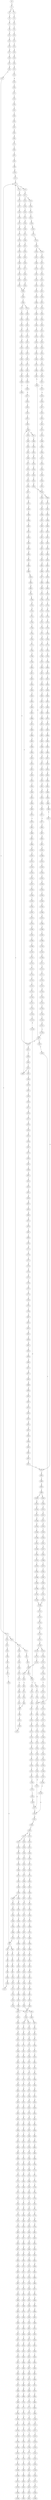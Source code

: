 strict digraph  {
	S0 -> S1 [ label = G ];
	S1 -> S2 [ label = C ];
	S1 -> S3 [ label = G ];
	S2 -> S4 [ label = T ];
	S3 -> S5 [ label = T ];
	S4 -> S6 [ label = A ];
	S5 -> S7 [ label = C ];
	S6 -> S8 [ label = C ];
	S7 -> S9 [ label = G ];
	S8 -> S10 [ label = T ];
	S9 -> S11 [ label = T ];
	S10 -> S12 [ label = G ];
	S11 -> S13 [ label = C ];
	S12 -> S14 [ label = T ];
	S13 -> S15 [ label = C ];
	S14 -> S16 [ label = A ];
	S15 -> S17 [ label = G ];
	S16 -> S18 [ label = A ];
	S17 -> S19 [ label = T ];
	S18 -> S20 [ label = C ];
	S19 -> S21 [ label = C ];
	S20 -> S22 [ label = A ];
	S21 -> S23 [ label = A ];
	S22 -> S24 [ label = C ];
	S23 -> S25 [ label = C ];
	S24 -> S26 [ label = A ];
	S25 -> S27 [ label = C ];
	S26 -> S28 [ label = C ];
	S27 -> S29 [ label = C ];
	S27 -> S30 [ label = G ];
	S28 -> S31 [ label = G ];
	S29 -> S32 [ label = T ];
	S30 -> S33 [ label = A ];
	S31 -> S34 [ label = C ];
	S32 -> S35 [ label = G ];
	S33 -> S36 [ label = A ];
	S33 -> S37 [ label = G ];
	S34 -> S38 [ label = T ];
	S35 -> S39 [ label = T ];
	S36 -> S40 [ label = T ];
	S37 -> S41 [ label = T ];
	S38 -> S42 [ label = C ];
	S39 -> S43 [ label = C ];
	S40 -> S44 [ label = C ];
	S41 -> S45 [ label = C ];
	S42 -> S46 [ label = C ];
	S43 -> S47 [ label = C ];
	S44 -> S48 [ label = C ];
	S45 -> S49 [ label = C ];
	S46 -> S50 [ label = T ];
	S47 -> S51 [ label = T ];
	S48 -> S52 [ label = T ];
	S49 -> S53 [ label = A ];
	S49 -> S54 [ label = T ];
	S50 -> S55 [ label = A ];
	S51 -> S56 [ label = T ];
	S52 -> S57 [ label = C ];
	S53 -> S58 [ label = G ];
	S54 -> S59 [ label = C ];
	S55 -> S60 [ label = G ];
	S56 -> S61 [ label = G ];
	S57 -> S62 [ label = G ];
	S58 -> S63 [ label = T ];
	S58 -> S64 [ label = C ];
	S59 -> S65 [ label = G ];
	S60 -> S66 [ label = A ];
	S61 -> S67 [ label = A ];
	S61 -> S68 [ label = T ];
	S62 -> S69 [ label = A ];
	S63 -> S70 [ label = A ];
	S64 -> S71 [ label = T ];
	S65 -> S72 [ label = A ];
	S66 -> S73 [ label = A ];
	S67 -> S74 [ label = A ];
	S68 -> S75 [ label = A ];
	S69 -> S76 [ label = A ];
	S70 -> S77 [ label = G ];
	S71 -> S78 [ label = T ];
	S72 -> S79 [ label = A ];
	S73 -> S80 [ label = C ];
	S74 -> S81 [ label = C ];
	S75 -> S82 [ label = G ];
	S76 -> S83 [ label = C ];
	S77 -> S84 [ label = G ];
	S78 -> S85 [ label = C ];
	S79 -> S86 [ label = C ];
	S80 -> S87 [ label = T ];
	S81 -> S88 [ label = T ];
	S82 -> S89 [ label = G ];
	S83 -> S90 [ label = T ];
	S84 -> S91 [ label = G ];
	S85 -> S92 [ label = A ];
	S86 -> S90 [ label = T ];
	S87 -> S93 [ label = T ];
	S88 -> S94 [ label = T ];
	S89 -> S95 [ label = A ];
	S90 -> S96 [ label = T ];
	S91 -> S97 [ label = T ];
	S92 -> S98 [ label = C ];
	S93 -> S99 [ label = C ];
	S94 -> S100 [ label = C ];
	S95 -> S101 [ label = G ];
	S96 -> S102 [ label = C ];
	S97 -> S103 [ label = C ];
	S98 -> S104 [ label = G ];
	S99 -> S105 [ label = A ];
	S100 -> S106 [ label = A ];
	S101 -> S107 [ label = A ];
	S102 -> S108 [ label = A ];
	S103 -> S109 [ label = A ];
	S104 -> S110 [ label = C ];
	S105 -> S111 [ label = A ];
	S106 -> S112 [ label = A ];
	S107 -> S113 [ label = G ];
	S108 -> S114 [ label = A ];
	S109 -> S115 [ label = C ];
	S110 -> S116 [ label = C ];
	S111 -> S117 [ label = C ];
	S112 -> S117 [ label = C ];
	S113 -> S118 [ label = G ];
	S114 -> S117 [ label = C ];
	S115 -> S119 [ label = T ];
	S116 -> S120 [ label = C ];
	S117 -> S121 [ label = C ];
	S117 -> S122 [ label = T ];
	S118 -> S123 [ label = T ];
	S119 -> S124 [ label = C ];
	S120 -> S125 [ label = T ];
	S121 -> S126 [ label = G ];
	S122 -> S127 [ label = G ];
	S123 -> S128 [ label = C ];
	S124 -> S129 [ label = G ];
	S125 -> S130 [ label = T ];
	S126 -> S131 [ label = G ];
	S127 -> S132 [ label = G ];
	S127 -> S133 [ label = C ];
	S128 -> S134 [ label = C ];
	S129 -> S135 [ label = C ];
	S130 -> S136 [ label = C ];
	S131 -> S137 [ label = C ];
	S132 -> S138 [ label = C ];
	S133 -> S139 [ label = C ];
	S134 -> S140 [ label = C ];
	S135 -> S141 [ label = T ];
	S136 -> S142 [ label = A ];
	S137 -> S143 [ label = C ];
	S138 -> S144 [ label = C ];
	S139 -> S145 [ label = C ];
	S140 -> S146 [ label = A ];
	S140 -> S147 [ label = G ];
	S141 -> S148 [ label = T ];
	S142 -> S149 [ label = T ];
	S143 -> S150 [ label = C ];
	S144 -> S151 [ label = C ];
	S145 -> S152 [ label = T ];
	S146 -> S153 [ label = G ];
	S147 -> S154 [ label = G ];
	S148 -> S155 [ label = C ];
	S149 -> S156 [ label = C ];
	S150 -> S157 [ label = A ];
	S151 -> S158 [ label = A ];
	S152 -> S159 [ label = A ];
	S153 -> S160 [ label = A ];
	S154 -> S161 [ label = A ];
	S155 -> S162 [ label = A ];
	S156 -> S163 [ label = C ];
	S157 -> S164 [ label = G ];
	S158 -> S165 [ label = G ];
	S159 -> S166 [ label = G ];
	S160 -> S167 [ label = G ];
	S161 -> S168 [ label = G ];
	S162 -> S169 [ label = T ];
	S163 -> S170 [ label = A ];
	S164 -> S171 [ label = T ];
	S165 -> S172 [ label = G ];
	S166 -> S173 [ label = G ];
	S167 -> S174 [ label = C ];
	S168 -> S175 [ label = G ];
	S169 -> S176 [ label = C ];
	S170 -> S177 [ label = G ];
	S171 -> S178 [ label = T ];
	S172 -> S179 [ label = T ];
	S173 -> S180 [ label = T ];
	S174 -> S181 [ label = C ];
	S175 -> S182 [ label = C ];
	S176 -> S183 [ label = C ];
	S177 -> S184 [ label = A ];
	S178 -> S185 [ label = G ];
	S179 -> S186 [ label = G ];
	S180 -> S187 [ label = G ];
	S181 -> S188 [ label = A ];
	S182 -> S189 [ label = G ];
	S183 -> S190 [ label = A ];
	S184 -> S191 [ label = A ];
	S185 -> S192 [ label = T ];
	S186 -> S193 [ label = C ];
	S186 -> S194 [ label = G ];
	S187 -> S195 [ label = T ];
	S188 -> S196 [ label = C ];
	S189 -> S197 [ label = T ];
	S190 -> S177 [ label = G ];
	S191 -> S198 [ label = C ];
	S192 -> S199 [ label = G ];
	S193 -> S200 [ label = G ];
	S194 -> S201 [ label = G ];
	S195 -> S202 [ label = G ];
	S196 -> S203 [ label = G ];
	S197 -> S204 [ label = G ];
	S198 -> S205 [ label = C ];
	S199 -> S206 [ label = C ];
	S200 -> S207 [ label = C ];
	S201 -> S208 [ label = C ];
	S202 -> S209 [ label = C ];
	S203 -> S210 [ label = G ];
	S204 -> S211 [ label = G ];
	S205 -> S212 [ label = A ];
	S205 -> S213 [ label = G ];
	S206 -> S214 [ label = G ];
	S207 -> S215 [ label = G ];
	S208 -> S216 [ label = T ];
	S209 -> S217 [ label = G ];
	S210 -> S218 [ label = T ];
	S211 -> S219 [ label = T ];
	S212 -> S220 [ label = G ];
	S212 -> S221 [ label = C ];
	S213 -> S222 [ label = G ];
	S214 -> S223 [ label = T ];
	S215 -> S224 [ label = T ];
	S216 -> S225 [ label = T ];
	S217 -> S226 [ label = T ];
	S218 -> S227 [ label = T ];
	S219 -> S228 [ label = A ];
	S220 -> S229 [ label = A ];
	S221 -> S230 [ label = C ];
	S222 -> S231 [ label = A ];
	S223 -> S232 [ label = C ];
	S224 -> S233 [ label = C ];
	S225 -> S234 [ label = C ];
	S226 -> S235 [ label = C ];
	S227 -> S236 [ label = A ];
	S228 -> S237 [ label = T ];
	S229 -> S238 [ label = C ];
	S230 -> S239 [ label = A ];
	S231 -> S240 [ label = C ];
	S232 -> S241 [ label = G ];
	S233 -> S242 [ label = G ];
	S234 -> S243 [ label = G ];
	S235 -> S244 [ label = G ];
	S236 -> S245 [ label = C ];
	S237 -> S246 [ label = G ];
	S238 -> S247 [ label = T ];
	S239 -> S248 [ label = C ];
	S240 -> S249 [ label = G ];
	S241 -> S250 [ label = A ];
	S242 -> S251 [ label = T ];
	S243 -> S252 [ label = A ];
	S244 -> S250 [ label = A ];
	S245 -> S253 [ label = T ];
	S246 -> S254 [ label = A ];
	S247 -> S255 [ label = C ];
	S248 -> S256 [ label = C ];
	S249 -> S257 [ label = C ];
	S250 -> S258 [ label = A ];
	S251 -> S259 [ label = G ];
	S252 -> S260 [ label = A ];
	S253 -> S261 [ label = G ];
	S254 -> S262 [ label = G ];
	S255 -> S263 [ label = C ];
	S256 -> S264 [ label = C ];
	S257 -> S265 [ label = C ];
	S258 -> S266 [ label = C ];
	S259 -> S267 [ label = C ];
	S260 -> S268 [ label = C ];
	S261 -> S269 [ label = C ];
	S262 -> S270 [ label = C ];
	S263 -> S271 [ label = C ];
	S264 -> S272 [ label = C ];
	S265 -> S273 [ label = C ];
	S266 -> S274 [ label = C ];
	S266 -> S275 [ label = A ];
	S267 -> S276 [ label = A ];
	S268 -> S277 [ label = A ];
	S269 -> S278 [ label = A ];
	S270 -> S279 [ label = G ];
	S271 -> S280 [ label = A ];
	S272 -> S281 [ label = T ];
	S273 -> S282 [ label = A ];
	S274 -> S283 [ label = T ];
	S275 -> S284 [ label = C ];
	S276 -> S285 [ label = T ];
	S277 -> S286 [ label = C ];
	S278 -> S287 [ label = G ];
	S279 -> S288 [ label = G ];
	S280 -> S289 [ label = T ];
	S281 -> S290 [ label = T ];
	S282 -> S291 [ label = T ];
	S283 -> S292 [ label = T ];
	S284 -> S293 [ label = C ];
	S285 -> S294 [ label = C ];
	S286 -> S295 [ label = G ];
	S287 -> S296 [ label = A ];
	S288 -> S297 [ label = T ];
	S289 -> S298 [ label = C ];
	S290 -> S299 [ label = C ];
	S291 -> S300 [ label = C ];
	S292 -> S301 [ label = C ];
	S293 -> S302 [ label = C ];
	S294 -> S303 [ label = C ];
	S295 -> S304 [ label = C ];
	S296 -> S305 [ label = C ];
	S297 -> S306 [ label = C ];
	S298 -> S307 [ label = T ];
	S299 -> S308 [ label = C ];
	S299 -> S309 [ label = G ];
	S300 -> S310 [ label = G ];
	S301 -> S311 [ label = G ];
	S302 -> S312 [ label = G ];
	S303 -> S313 [ label = G ];
	S304 -> S314 [ label = G ];
	S305 -> S315 [ label = G ];
	S306 -> S316 [ label = G ];
	S307 -> S317 [ label = G ];
	S308 -> S318 [ label = T ];
	S309 -> S319 [ label = A ];
	S310 -> S320 [ label = T ];
	S311 -> S321 [ label = T ];
	S312 -> S322 [ label = T ];
	S313 -> S323 [ label = C ];
	S314 -> S324 [ label = C ];
	S315 -> S325 [ label = G ];
	S316 -> S326 [ label = C ];
	S317 -> S327 [ label = C ];
	S318 -> S328 [ label = G ];
	S319 -> S329 [ label = T ];
	S320 -> S330 [ label = C ];
	S321 -> S331 [ label = A ];
	S322 -> S332 [ label = A ];
	S323 -> S333 [ label = A ];
	S324 -> S334 [ label = A ];
	S325 -> S335 [ label = A ];
	S326 -> S336 [ label = A ];
	S327 -> S337 [ label = C ];
	S328 -> S338 [ label = T ];
	S329 -> S339 [ label = C ];
	S330 -> S340 [ label = C ];
	S331 -> S341 [ label = C ];
	S332 -> S342 [ label = C ];
	S333 -> S343 [ label = C ];
	S334 -> S344 [ label = C ];
	S335 -> S345 [ label = C ];
	S336 -> S346 [ label = C ];
	S337 -> S347 [ label = A ];
	S338 -> S348 [ label = C ];
	S339 -> S349 [ label = G ];
	S340 -> S350 [ label = T ];
	S341 -> S351 [ label = T ];
	S342 -> S352 [ label = G ];
	S343 -> S353 [ label = G ];
	S344 -> S354 [ label = G ];
	S345 -> S355 [ label = A ];
	S346 -> S356 [ label = G ];
	S347 -> S357 [ label = G ];
	S348 -> S358 [ label = C ];
	S349 -> S359 [ label = T ];
	S350 -> S360 [ label = C ];
	S351 -> S361 [ label = T ];
	S352 -> S362 [ label = T ];
	S353 -> S363 [ label = T ];
	S354 -> S364 [ label = T ];
	S355 -> S365 [ label = C ];
	S356 -> S366 [ label = C ];
	S357 -> S367 [ label = T ];
	S358 -> S368 [ label = T ];
	S359 -> S369 [ label = T ];
	S360 -> S370 [ label = T ];
	S361 -> S371 [ label = C ];
	S362 -> S372 [ label = C ];
	S363 -> S373 [ label = C ];
	S364 -> S374 [ label = C ];
	S365 -> S375 [ label = A ];
	S366 -> S376 [ label = G ];
	S367 -> S377 [ label = C ];
	S368 -> S378 [ label = T ];
	S369 -> S379 [ label = T ];
	S370 -> S380 [ label = T ];
	S371 -> S381 [ label = A ];
	S372 -> S382 [ label = C ];
	S373 -> S383 [ label = G ];
	S374 -> S384 [ label = C ];
	S375 -> S385 [ label = C ];
	S376 -> S386 [ label = C ];
	S377 -> S387 [ label = G ];
	S378 -> S61 [ label = G ];
	S379 -> S388 [ label = G ];
	S380 -> S389 [ label = C ];
	S381 -> S390 [ label = A ];
	S382 -> S391 [ label = A ];
	S383 -> S392 [ label = A ];
	S384 -> S393 [ label = A ];
	S385 -> S394 [ label = C ];
	S386 -> S395 [ label = G ];
	S387 -> S396 [ label = T ];
	S388 -> S397 [ label = T ];
	S389 -> S398 [ label = T ];
	S390 -> S399 [ label = G ];
	S391 -> S400 [ label = G ];
	S392 -> S401 [ label = G ];
	S393 -> S402 [ label = G ];
	S394 -> S403 [ label = T ];
	S395 -> S404 [ label = G ];
	S396 -> S405 [ label = A ];
	S397 -> S406 [ label = A ];
	S398 -> S407 [ label = C ];
	S399 -> S408 [ label = C ];
	S400 -> S409 [ label = C ];
	S401 -> S410 [ label = C ];
	S402 -> S411 [ label = C ];
	S403 -> S412 [ label = C ];
	S404 -> S413 [ label = C ];
	S405 -> S414 [ label = A ];
	S406 -> S415 [ label = G ];
	S407 -> S416 [ label = G ];
	S408 -> S417 [ label = G ];
	S409 -> S418 [ label = G ];
	S410 -> S419 [ label = G ];
	S411 -> S420 [ label = T ];
	S411 -> S418 [ label = G ];
	S412 -> S421 [ label = T ];
	S413 -> S422 [ label = T ];
	S414 -> S423 [ label = G ];
	S415 -> S424 [ label = G ];
	S416 -> S425 [ label = G ];
	S417 -> S426 [ label = A ];
	S418 -> S427 [ label = A ];
	S419 -> S428 [ label = A ];
	S420 -> S429 [ label = T ];
	S421 -> S430 [ label = A ];
	S422 -> S431 [ label = G ];
	S423 -> S432 [ label = A ];
	S424 -> S433 [ label = A ];
	S425 -> S434 [ label = A ];
	S426 -> S435 [ label = G ];
	S427 -> S436 [ label = G ];
	S428 -> S437 [ label = G ];
	S429 -> S85 [ label = C ];
	S430 -> S438 [ label = G ];
	S431 -> S439 [ label = G ];
	S432 -> S440 [ label = C ];
	S433 -> S441 [ label = A ];
	S434 -> S442 [ label = G ];
	S435 -> S443 [ label = T ];
	S436 -> S444 [ label = T ];
	S437 -> S445 [ label = T ];
	S438 -> S446 [ label = A ];
	S439 -> S447 [ label = A ];
	S440 -> S448 [ label = G ];
	S441 -> S449 [ label = A ];
	S442 -> S450 [ label = A ];
	S443 -> S451 [ label = C ];
	S444 -> S452 [ label = C ];
	S445 -> S453 [ label = C ];
	S446 -> S454 [ label = A ];
	S447 -> S455 [ label = A ];
	S448 -> S456 [ label = G ];
	S449 -> S457 [ label = G ];
	S450 -> S458 [ label = G ];
	S451 -> S459 [ label = C ];
	S452 -> S460 [ label = C ];
	S452 -> S461 [ label = T ];
	S453 -> S462 [ label = G ];
	S454 -> S463 [ label = C ];
	S455 -> S464 [ label = T ];
	S456 -> S465 [ label = C ];
	S457 -> S466 [ label = G ];
	S458 -> S467 [ label = G ];
	S459 -> S468 [ label = C ];
	S460 -> S468 [ label = C ];
	S461 -> S469 [ label = C ];
	S462 -> S470 [ label = A ];
	S463 -> S471 [ label = G ];
	S464 -> S472 [ label = G ];
	S465 -> S473 [ label = T ];
	S466 -> S474 [ label = T ];
	S467 -> S475 [ label = T ];
	S468 -> S476 [ label = T ];
	S468 -> S477 [ label = G ];
	S469 -> S478 [ label = G ];
	S470 -> S479 [ label = A ];
	S471 -> S480 [ label = A ];
	S472 -> S481 [ label = G ];
	S473 -> S482 [ label = C ];
	S474 -> S483 [ label = C ];
	S475 -> S484 [ label = C ];
	S476 -> S485 [ label = C ];
	S477 -> S486 [ label = C ];
	S478 -> S487 [ label = T ];
	S479 -> S488 [ label = C ];
	S480 -> S489 [ label = G ];
	S481 -> S490 [ label = G ];
	S482 -> S491 [ label = T ];
	S483 -> S492 [ label = C ];
	S484 -> S134 [ label = C ];
	S485 -> S493 [ label = C ];
	S486 -> S494 [ label = C ];
	S487 -> S495 [ label = C ];
	S488 -> S496 [ label = C ];
	S489 -> S497 [ label = G ];
	S490 -> S498 [ label = G ];
	S491 -> S499 [ label = C ];
	S492 -> S500 [ label = C ];
	S493 -> S501 [ label = G ];
	S494 -> S502 [ label = T ];
	S495 -> S503 [ label = T ];
	S496 -> S504 [ label = T ];
	S497 -> S505 [ label = T ];
	S498 -> S506 [ label = T ];
	S499 -> S507 [ label = G ];
	S500 -> S508 [ label = G ];
	S501 -> S509 [ label = G ];
	S502 -> S510 [ label = G ];
	S503 -> S511 [ label = G ];
	S504 -> S512 [ label = G ];
	S505 -> S513 [ label = G ];
	S506 -> S514 [ label = C ];
	S507 -> S515 [ label = A ];
	S508 -> S516 [ label = A ];
	S509 -> S517 [ label = T ];
	S510 -> S518 [ label = T ];
	S511 -> S519 [ label = T ];
	S512 -> S520 [ label = T ];
	S513 -> S521 [ label = T ];
	S514 -> S522 [ label = C ];
	S515 -> S523 [ label = A ];
	S516 -> S524 [ label = A ];
	S517 -> S525 [ label = C ];
	S518 -> S526 [ label = C ];
	S519 -> S527 [ label = T ];
	S520 -> S528 [ label = C ];
	S521 -> S529 [ label = C ];
	S522 -> S530 [ label = G ];
	S523 -> S531 [ label = G ];
	S524 -> S532 [ label = G ];
	S525 -> S533 [ label = T ];
	S526 -> S534 [ label = G ];
	S527 -> S535 [ label = C ];
	S528 -> S536 [ label = G ];
	S529 -> S537 [ label = C ];
	S530 -> S538 [ label = C ];
	S531 -> S539 [ label = T ];
	S532 -> S540 [ label = T ];
	S533 -> S541 [ label = G ];
	S534 -> S542 [ label = C ];
	S535 -> S543 [ label = C ];
	S536 -> S544 [ label = C ];
	S537 -> S545 [ label = C ];
	S538 -> S546 [ label = C ];
	S539 -> S547 [ label = C ];
	S540 -> S548 [ label = C ];
	S541 -> S549 [ label = G ];
	S542 -> S550 [ label = G ];
	S543 -> S551 [ label = G ];
	S544 -> S552 [ label = G ];
	S545 -> S553 [ label = T ];
	S546 -> S554 [ label = G ];
	S547 -> S555 [ label = G ];
	S548 -> S556 [ label = G ];
	S549 -> S557 [ label = A ];
	S550 -> S558 [ label = C ];
	S551 -> S559 [ label = T ];
	S552 -> S558 [ label = C ];
	S553 -> S560 [ label = G ];
	S554 -> S561 [ label = G ];
	S555 -> S562 [ label = C ];
	S556 -> S563 [ label = A ];
	S557 -> S564 [ label = G ];
	S558 -> S565 [ label = G ];
	S558 -> S566 [ label = A ];
	S559 -> S567 [ label = G ];
	S560 -> S568 [ label = T ];
	S561 -> S569 [ label = A ];
	S562 -> S570 [ label = G ];
	S563 -> S571 [ label = G ];
	S564 -> S572 [ label = G ];
	S565 -> S573 [ label = A ];
	S566 -> S574 [ label = A ];
	S567 -> S575 [ label = G ];
	S568 -> S576 [ label = C ];
	S569 -> S577 [ label = A ];
	S570 -> S578 [ label = G ];
	S571 -> S579 [ label = G ];
	S572 -> S580 [ label = G ];
	S573 -> S581 [ label = G ];
	S574 -> S582 [ label = C ];
	S575 -> S583 [ label = C ];
	S576 -> S584 [ label = C ];
	S577 -> S585 [ label = C ];
	S578 -> S586 [ label = C ];
	S579 -> S587 [ label = T ];
	S580 -> S588 [ label = T ];
	S581 -> S589 [ label = C ];
	S582 -> S590 [ label = C ];
	S583 -> S591 [ label = C ];
	S584 -> S592 [ label = T ];
	S585 -> S593 [ label = T ];
	S586 -> S594 [ label = T ];
	S587 -> S595 [ label = A ];
	S588 -> S596 [ label = G ];
	S589 -> S597 [ label = A ];
	S590 -> S598 [ label = C ];
	S591 -> S599 [ label = C ];
	S592 -> S600 [ label = A ];
	S593 -> S601 [ label = G ];
	S594 -> S602 [ label = A ];
	S595 -> S603 [ label = T ];
	S596 -> S604 [ label = T ];
	S597 -> S605 [ label = G ];
	S598 -> S606 [ label = G ];
	S599 -> S607 [ label = G ];
	S600 -> S608 [ label = C ];
	S601 -> S609 [ label = C ];
	S602 -> S610 [ label = T ];
	S603 -> S611 [ label = A ];
	S604 -> S612 [ label = T ];
	S605 -> S613 [ label = T ];
	S606 -> S614 [ label = T ];
	S607 -> S615 [ label = T ];
	S608 -> S616 [ label = T ];
	S609 -> S617 [ label = A ];
	S610 -> S618 [ label = A ];
	S611 -> S619 [ label = A ];
	S612 -> S620 [ label = C ];
	S613 -> S621 [ label = G ];
	S614 -> S622 [ label = A ];
	S615 -> S623 [ label = C ];
	S616 -> S624 [ label = A ];
	S617 -> S625 [ label = A ];
	S618 -> S626 [ label = G ];
	S619 -> S627 [ label = G ];
	S620 -> S628 [ label = C ];
	S621 -> S629 [ label = C ];
	S622 -> S630 [ label = C ];
	S623 -> S631 [ label = C ];
	S624 -> S632 [ label = C ];
	S625 -> S633 [ label = C ];
	S626 -> S634 [ label = T ];
	S627 -> S635 [ label = T ];
	S628 -> S636 [ label = A ];
	S629 -> S637 [ label = A ];
	S630 -> S638 [ label = A ];
	S631 -> S639 [ label = A ];
	S632 -> S640 [ label = C ];
	S633 -> S641 [ label = C ];
	S634 -> S642 [ label = A ];
	S635 -> S643 [ label = C ];
	S636 -> S644 [ label = G ];
	S637 -> S645 [ label = A ];
	S638 -> S646 [ label = G ];
	S639 -> S647 [ label = G ];
	S640 -> S648 [ label = A ];
	S641 -> S649 [ label = A ];
	S642 -> S650 [ label = G ];
	S643 -> S651 [ label = G ];
	S644 -> S652 [ label = C ];
	S645 -> S653 [ label = C ];
	S646 -> S654 [ label = C ];
	S647 -> S655 [ label = T ];
	S648 -> S656 [ label = G ];
	S649 -> S657 [ label = G ];
	S650 -> S658 [ label = C ];
	S651 -> S659 [ label = T ];
	S652 -> S660 [ label = A ];
	S653 -> S661 [ label = A ];
	S654 -> S662 [ label = A ];
	S655 -> S663 [ label = A ];
	S656 -> S664 [ label = G ];
	S657 -> S665 [ label = A ];
	S658 -> S666 [ label = C ];
	S659 -> S667 [ label = G ];
	S660 -> S668 [ label = G ];
	S661 -> S669 [ label = G ];
	S662 -> S670 [ label = G ];
	S663 -> S671 [ label = G ];
	S664 -> S672 [ label = A ];
	S665 -> S673 [ label = A ];
	S666 -> S674 [ label = G ];
	S667 -> S675 [ label = G ];
	S668 -> S676 [ label = A ];
	S669 -> S677 [ label = C ];
	S670 -> S678 [ label = G ];
	S671 -> S679 [ label = C ];
	S672 -> S680 [ label = G ];
	S673 -> S681 [ label = C ];
	S674 -> S682 [ label = A ];
	S675 -> S683 [ label = T ];
	S676 -> S684 [ label = T ];
	S677 -> S685 [ label = T ];
	S678 -> S686 [ label = T ];
	S679 -> S687 [ label = T ];
	S680 -> S688 [ label = A ];
	S681 -> S689 [ label = A ];
	S682 -> S690 [ label = A ];
	S683 -> S691 [ label = A ];
	S684 -> S692 [ label = A ];
	S685 -> S693 [ label = A ];
	S686 -> S694 [ label = G ];
	S687 -> S695 [ label = C ];
	S688 -> S696 [ label = G ];
	S689 -> S697 [ label = G ];
	S690 -> S698 [ label = A ];
	S691 -> S699 [ label = C ];
	S692 -> S700 [ label = A ];
	S693 -> S701 [ label = C ];
	S694 -> S702 [ label = C ];
	S695 -> S703 [ label = C ];
	S696 -> S704 [ label = T ];
	S697 -> S705 [ label = C ];
	S698 -> S706 [ label = C ];
	S699 -> S707 [ label = C ];
	S700 -> S708 [ label = A ];
	S701 -> S709 [ label = G ];
	S702 -> S710 [ label = A ];
	S703 -> S711 [ label = A ];
	S704 -> S712 [ label = C ];
	S705 -> S713 [ label = C ];
	S706 -> S714 [ label = C ];
	S707 -> S715 [ label = G ];
	S708 -> S716 [ label = A ];
	S709 -> S717 [ label = A ];
	S710 -> S718 [ label = C ];
	S711 -> S719 [ label = C ];
	S712 -> S720 [ label = A ];
	S713 -> S721 [ label = G ];
	S714 -> S722 [ label = C ];
	S715 -> S723 [ label = G ];
	S716 -> S724 [ label = A ];
	S717 -> S725 [ label = G ];
	S718 -> S726 [ label = G ];
	S719 -> S727 [ label = C ];
	S720 -> S728 [ label = G ];
	S721 -> S729 [ label = T ];
	S722 -> S730 [ label = C ];
	S723 -> S731 [ label = T ];
	S724 -> S732 [ label = C ];
	S725 -> S733 [ label = A ];
	S726 -> S734 [ label = C ];
	S727 -> S735 [ label = G ];
	S728 -> S736 [ label = G ];
	S729 -> S737 [ label = C ];
	S730 -> S738 [ label = G ];
	S731 -> S739 [ label = G ];
	S732 -> S740 [ label = T ];
	S733 -> S741 [ label = A ];
	S734 -> S742 [ label = G ];
	S735 -> S743 [ label = G ];
	S736 -> S744 [ label = A ];
	S737 -> S745 [ label = C ];
	S738 -> S746 [ label = A ];
	S739 -> S747 [ label = G ];
	S740 -> S748 [ label = T ];
	S741 -> S749 [ label = C ];
	S742 -> S750 [ label = G ];
	S743 -> S751 [ label = A ];
	S744 -> S752 [ label = C ];
	S745 -> S753 [ label = T ];
	S746 -> S754 [ label = C ];
	S747 -> S755 [ label = T ];
	S748 -> S756 [ label = T ];
	S749 -> S757 [ label = T ];
	S750 -> S758 [ label = T ];
	S751 -> S759 [ label = C ];
	S752 -> S760 [ label = C ];
	S753 -> S761 [ label = C ];
	S754 -> S762 [ label = T ];
	S755 -> S763 [ label = T ];
	S756 -> S764 [ label = G ];
	S757 -> S765 [ label = G ];
	S758 -> S766 [ label = G ];
	S759 -> S767 [ label = G ];
	S760 -> S768 [ label = A ];
	S761 -> S769 [ label = T ];
	S762 -> S770 [ label = A ];
	S763 -> S771 [ label = A ];
	S764 -> S772 [ label = C ];
	S765 -> S773 [ label = G ];
	S766 -> S774 [ label = C ];
	S767 -> S775 [ label = T ];
	S768 -> S776 [ label = G ];
	S769 -> S777 [ label = G ];
	S770 -> S778 [ label = G ];
	S771 -> S779 [ label = G ];
	S772 -> S780 [ label = C ];
	S773 -> S781 [ label = C ];
	S774 -> S782 [ label = C ];
	S775 -> S783 [ label = C ];
	S776 -> S784 [ label = T ];
	S777 -> S785 [ label = T ];
	S778 -> S786 [ label = A ];
	S779 -> S787 [ label = A ];
	S780 -> S788 [ label = G ];
	S781 -> S789 [ label = G ];
	S782 -> S790 [ label = G ];
	S783 -> S791 [ label = G ];
	S784 -> S792 [ label = C ];
	S785 -> S793 [ label = C ];
	S786 -> S794 [ label = A ];
	S787 -> S795 [ label = A ];
	S788 -> S796 [ label = T ];
	S789 -> S797 [ label = C ];
	S790 -> S798 [ label = C ];
	S791 -> S799 [ label = T ];
	S792 -> S800 [ label = T ];
	S793 -> S801 [ label = G ];
	S794 -> S802 [ label = T ];
	S795 -> S803 [ label = G ];
	S796 -> S804 [ label = A ];
	S797 -> S805 [ label = A ];
	S798 -> S806 [ label = A ];
	S799 -> S807 [ label = G ];
	S800 -> S808 [ label = C ];
	S801 -> S809 [ label = T ];
	S802 -> S810 [ label = C ];
	S803 -> S811 [ label = G ];
	S804 -> S812 [ label = G ];
	S805 -> S813 [ label = G ];
	S806 -> S814 [ label = A ];
	S807 -> S815 [ label = A ];
	S808 -> S816 [ label = T ];
	S809 -> S817 [ label = G ];
	S810 -> S818 [ label = G ];
	S811 -> S819 [ label = G ];
	S812 -> S820 [ label = C ];
	S813 -> S821 [ label = C ];
	S814 -> S822 [ label = C ];
	S815 -> S823 [ label = C ];
	S816 -> S824 [ label = G ];
	S817 -> S825 [ label = G ];
	S818 -> S826 [ label = G ];
	S819 -> S827 [ label = G ];
	S820 -> S828 [ label = C ];
	S821 -> S829 [ label = G ];
	S822 -> S830 [ label = C ];
	S823 -> S831 [ label = C ];
	S824 -> S832 [ label = T ];
	S825 -> S833 [ label = T ];
	S826 -> S834 [ label = G ];
	S827 -> S835 [ label = G ];
	S828 -> S836 [ label = G ];
	S829 -> S837 [ label = G ];
	S830 -> S838 [ label = A ];
	S831 -> S839 [ label = G ];
	S832 -> S840 [ label = A ];
	S833 -> S841 [ label = A ];
	S834 -> S842 [ label = T ];
	S835 -> S843 [ label = T ];
	S836 -> S844 [ label = G ];
	S837 -> S845 [ label = G ];
	S838 -> S846 [ label = G ];
	S839 -> S847 [ label = G ];
	S842 -> S848 [ label = A ];
	S843 -> S849 [ label = C ];
	S844 -> S850 [ label = T ];
	S845 -> S851 [ label = T ];
	S846 -> S852 [ label = T ];
	S847 -> S853 [ label = T ];
	S848 -> S854 [ label = T ];
	S849 -> S855 [ label = C ];
	S850 -> S856 [ label = G ];
	S851 -> S857 [ label = G ];
	S852 -> S858 [ label = C ];
	S853 -> S859 [ label = C ];
	S854 -> S860 [ label = C ];
	S855 -> S861 [ label = G ];
	S856 -> S862 [ label = A ];
	S857 -> S863 [ label = C ];
	S858 -> S864 [ label = G ];
	S859 -> S865 [ label = G ];
	S860 -> S866 [ label = C ];
	S861 -> S867 [ label = T ];
	S862 -> S868 [ label = C ];
	S863 -> S869 [ label = C ];
	S864 -> S870 [ label = C ];
	S865 -> S871 [ label = C ];
	S866 -> S872 [ label = C ];
	S867 -> S873 [ label = C ];
	S868 -> S874 [ label = G ];
	S869 -> S875 [ label = G ];
	S870 -> S876 [ label = G ];
	S871 -> S877 [ label = G ];
	S872 -> S878 [ label = G ];
	S873 -> S879 [ label = G ];
	S874 -> S880 [ label = T ];
	S875 -> S881 [ label = C ];
	S876 -> S882 [ label = C ];
	S877 -> S883 [ label = T ];
	S878 -> S884 [ label = A ];
	S879 -> S885 [ label = G ];
	S880 -> S886 [ label = G ];
	S881 -> S887 [ label = C ];
	S882 -> S888 [ label = A ];
	S883 -> S889 [ label = A ];
	S884 -> S890 [ label = A ];
	S885 -> S891 [ label = A ];
	S886 -> S892 [ label = G ];
	S887 -> S893 [ label = G ];
	S888 -> S894 [ label = G ];
	S889 -> S895 [ label = G ];
	S890 -> S896 [ label = A ];
	S891 -> S897 [ label = A ];
	S892 -> S898 [ label = G ];
	S893 -> S899 [ label = G ];
	S894 -> S900 [ label = C ];
	S895 -> S901 [ label = C ];
	S896 -> S902 [ label = G ];
	S897 -> S903 [ label = C ];
	S898 -> S904 [ label = T ];
	S899 -> S905 [ label = T ];
	S900 -> S906 [ label = C ];
	S901 -> S907 [ label = C ];
	S902 -> S908 [ label = T ];
	S903 -> S909 [ label = T ];
	S904 -> S910 [ label = A ];
	S905 -> S911 [ label = G ];
	S906 -> S912 [ label = G ];
	S907 -> S913 [ label = G ];
	S908 -> S914 [ label = G ];
	S909 -> S915 [ label = A ];
	S910 -> S916 [ label = C ];
	S911 -> S917 [ label = G ];
	S912 -> S918 [ label = G ];
	S913 -> S919 [ label = C ];
	S914 -> S920 [ label = T ];
	S915 -> S921 [ label = C ];
	S916 -> S922 [ label = T ];
	S917 -> S923 [ label = T ];
	S918 -> S924 [ label = T ];
	S919 -> S925 [ label = T ];
	S920 -> S926 [ label = C ];
	S921 -> S927 [ label = A ];
	S922 -> S928 [ label = A ];
	S923 -> S929 [ label = G ];
	S924 -> S930 [ label = G ];
	S925 -> S931 [ label = G ];
	S926 -> S932 [ label = G ];
	S927 -> S933 [ label = A ];
	S928 -> S934 [ label = T ];
	S929 -> S935 [ label = G ];
	S930 -> S936 [ label = G ];
	S931 -> S937 [ label = G ];
	S932 -> S938 [ label = T ];
	S933 -> S939 [ label = C ];
	S934 -> S940 [ label = T ];
	S935 -> S941 [ label = A ];
	S936 -> S942 [ label = A ];
	S937 -> S943 [ label = A ];
	S938 -> S944 [ label = C ];
	S939 -> S945 [ label = G ];
	S940 -> S946 [ label = G ];
	S941 -> S947 [ label = A ];
	S942 -> S948 [ label = A ];
	S943 -> S949 [ label = A ];
	S944 -> S950 [ label = G ];
	S945 -> S951 [ label = A ];
	S946 -> S952 [ label = G ];
	S947 -> S953 [ label = C ];
	S948 -> S954 [ label = G ];
	S949 -> S955 [ label = G ];
	S950 -> S956 [ label = G ];
	S951 -> S957 [ label = A ];
	S952 -> S958 [ label = A ];
	S953 -> S959 [ label = C ];
	S954 -> S960 [ label = A ];
	S955 -> S961 [ label = A ];
	S956 -> S962 [ label = A ];
	S957 -> S963 [ label = A ];
	S958 -> S964 [ label = A ];
	S959 -> S965 [ label = T ];
	S960 -> S966 [ label = A ];
	S961 -> S967 [ label = A ];
	S962 -> S968 [ label = A ];
	S963 -> S969 [ label = A ];
	S964 -> S970 [ label = C ];
	S965 -> S971 [ label = C ];
	S966 -> S972 [ label = C ];
	S967 -> S973 [ label = C ];
	S968 -> S974 [ label = C ];
	S969 -> S975 [ label = C ];
	S970 -> S976 [ label = G ];
	S971 -> S977 [ label = G ];
	S972 -> S978 [ label = G ];
	S973 -> S978 [ label = G ];
	S974 -> S979 [ label = A ];
	S975 -> S980 [ label = A ];
	S976 -> S981 [ label = G ];
	S977 -> S982 [ label = G ];
	S978 -> S983 [ label = G ];
	S979 -> S984 [ label = G ];
	S980 -> S985 [ label = G ];
	S981 -> S986 [ label = T ];
	S982 -> S987 [ label = C ];
	S983 -> S988 [ label = C ];
	S984 -> S989 [ label = G ];
	S985 -> S990 [ label = A ];
	S986 -> S991 [ label = A ];
	S987 -> S992 [ label = A ];
	S988 -> S993 [ label = A ];
	S989 -> S994 [ label = A ];
	S990 -> S995 [ label = A ];
	S991 -> S996 [ label = C ];
	S992 -> S997 [ label = C ];
	S993 -> S998 [ label = C ];
	S994 -> S999 [ label = A ];
	S995 -> S1000 [ label = G ];
	S996 -> S1001 [ label = G ];
	S997 -> S1002 [ label = G ];
	S998 -> S1003 [ label = C ];
	S998 -> S1004 [ label = T ];
	S999 -> S1005 [ label = T ];
	S1000 -> S1006 [ label = G ];
	S1001 -> S1007 [ label = A ];
	S1002 -> S1008 [ label = C ];
	S1003 -> S1009 [ label = G ];
	S1004 -> S1010 [ label = G ];
	S1005 -> S1011 [ label = A ];
	S1006 -> S1012 [ label = G ];
	S1007 -> S1013 [ label = A ];
	S1008 -> S1014 [ label = G ];
	S1009 -> S1015 [ label = G ];
	S1010 -> S1016 [ label = G ];
	S1011 -> S1017 [ label = G ];
	S1012 -> S1018 [ label = G ];
	S1013 -> S1019 [ label = G ];
	S1014 -> S1020 [ label = C ];
	S1015 -> S1021 [ label = G ];
	S1016 -> S1022 [ label = G ];
	S1017 -> S1023 [ label = T ];
	S1018 -> S1024 [ label = T ];
	S1019 -> S1025 [ label = A ];
	S1020 -> S1026 [ label = G ];
	S1021 -> S1027 [ label = A ];
	S1022 -> S1028 [ label = A ];
	S1023 -> S1029 [ label = C ];
	S1024 -> S1030 [ label = C ];
	S1025 -> S1031 [ label = A ];
	S1026 -> S1032 [ label = C ];
	S1027 -> S1033 [ label = A ];
	S1028 -> S1034 [ label = A ];
	S1029 -> S1035 [ label = T ];
	S1030 -> S1036 [ label = T ];
	S1031 -> S1037 [ label = G ];
	S1032 -> S1038 [ label = G ];
	S1033 -> S1039 [ label = T ];
	S1034 -> S1040 [ label = C ];
	S1035 -> S1041 [ label = C ];
	S1036 -> S1042 [ label = C ];
	S1037 -> S1043 [ label = T ];
	S1038 -> S1044 [ label = T ];
	S1039 -> S1045 [ label = T ];
	S1040 -> S1046 [ label = T ];
	S1041 -> S1047 [ label = T ];
	S1042 -> S1048 [ label = T ];
	S1043 -> S1049 [ label = G ];
	S1044 -> S1050 [ label = C ];
	S1045 -> S1051 [ label = G ];
	S1046 -> S1052 [ label = G ];
	S1047 -> S1053 [ label = C ];
	S1048 -> S1054 [ label = C ];
	S1049 -> S1055 [ label = T ];
	S1050 -> S1056 [ label = G ];
	S1051 -> S1057 [ label = A ];
	S1052 -> S1058 [ label = G ];
	S1053 -> S1059 [ label = T ];
	S1054 -> S1060 [ label = G ];
	S1055 -> S1061 [ label = C ];
	S1056 -> S1062 [ label = A ];
	S1057 -> S1063 [ label = A ];
	S1058 -> S1064 [ label = A ];
	S1059 -> S1065 [ label = G ];
	S1060 -> S1066 [ label = T ];
	S1061 -> S1067 [ label = C ];
	S1062 -> S1068 [ label = C ];
	S1063 -> S1069 [ label = C ];
	S1064 -> S1070 [ label = C ];
	S1065 -> S1071 [ label = A ];
	S1066 -> S1072 [ label = G ];
	S1067 -> S1073 [ label = T ];
	S1068 -> S1074 [ label = G ];
	S1069 -> S1075 [ label = C ];
	S1070 -> S1076 [ label = C ];
	S1071 -> S1077 [ label = G ];
	S1072 -> S1078 [ label = G ];
	S1073 -> S1079 [ label = G ];
	S1074 -> S1080 [ label = C ];
	S1075 -> S1081 [ label = C ];
	S1076 -> S1082 [ label = C ];
	S1077 -> S1083 [ label = T ];
	S1078 -> S1084 [ label = T ];
	S1079 -> S1085 [ label = G ];
	S1080 -> S1086 [ label = G ];
	S1081 -> S1087 [ label = G ];
	S1082 -> S1088 [ label = G ];
	S1083 -> S1089 [ label = A ];
	S1084 -> S1090 [ label = A ];
	S1085 -> S1091 [ label = C ];
	S1086 -> S1092 [ label = C ];
	S1087 -> S1093 [ label = T ];
	S1088 -> S1094 [ label = T ];
	S1091 -> S1095 [ label = C ];
	S1092 -> S1096 [ label = C ];
	S1093 -> S1097 [ label = C ];
	S1094 -> S1098 [ label = C ];
	S1095 -> S1099 [ label = T ];
	S1096 -> S1100 [ label = T ];
	S1097 -> S1101 [ label = T ];
	S1098 -> S1102 [ label = T ];
	S1099 -> S1103 [ label = G ];
	S1100 -> S1104 [ label = C ];
	S1101 -> S1105 [ label = C ];
	S1102 -> S1106 [ label = C ];
	S1103 -> S1107 [ label = G ];
	S1104 -> S1108 [ label = G ];
	S1105 -> S1109 [ label = G ];
	S1106 -> S1109 [ label = G ];
	S1107 -> S1110 [ label = G ];
	S1108 -> S1111 [ label = G ];
	S1109 -> S1112 [ label = G ];
	S1110 -> S1113 [ label = T ];
	S1111 -> S1114 [ label = G ];
	S1112 -> S1115 [ label = C ];
	S1113 -> S1116 [ label = C ];
	S1114 -> S1117 [ label = C ];
	S1115 -> S1118 [ label = A ];
	S1116 -> S1119 [ label = C ];
	S1117 -> S1120 [ label = T ];
	S1118 -> S1121 [ label = C ];
	S1119 -> S1122 [ label = C ];
	S1120 -> S1123 [ label = C ];
	S1121 -> S1124 [ label = C ];
	S1122 -> S1125 [ label = G ];
	S1123 -> S1126 [ label = A ];
	S1124 -> S1127 [ label = G ];
	S1125 -> S1128 [ label = A ];
	S1126 -> S1129 [ label = C ];
	S1127 -> S1130 [ label = A ];
	S1128 -> S1131 [ label = G ];
	S1129 -> S1132 [ label = G ];
	S1130 -> S1133 [ label = G ];
	S1130 -> S1134 [ label = A ];
	S1131 -> S1135 [ label = T ];
	S1132 -> S1136 [ label = T ];
	S1133 -> S1137 [ label = T ];
	S1134 -> S1138 [ label = T ];
	S1135 -> S1139 [ label = C ];
	S1136 -> S1140 [ label = C ];
	S1137 -> S1141 [ label = C ];
	S1138 -> S1142 [ label = G ];
	S1139 -> S1143 [ label = C ];
	S1140 -> S1144 [ label = C ];
	S1141 -> S49 [ label = C ];
	S1142 -> S1145 [ label = T ];
	S1143 -> S1146 [ label = A ];
	S1144 -> S1147 [ label = A ];
	S1145 -> S1148 [ label = A ];
	S1146 -> S58 [ label = G ];
	S1147 -> S1149 [ label = G ];
	S1148 -> S1150 [ label = G ];
	S1149 -> S411 [ label = C ];
	S1150 -> S1151 [ label = T ];
	S1151 -> S1152 [ label = T ];
	S1152 -> S1153 [ label = T ];
	S1153 -> S1154 [ label = C ];
	S1154 -> S1155 [ label = A ];
	S1155 -> S1156 [ label = C ];
	S1156 -> S1157 [ label = T ];
	S1157 -> S1158 [ label = C ];
	S1158 -> S1159 [ label = C ];
	S1159 -> S1160 [ label = T ];
	S1160 -> S1161 [ label = T ];
	S1161 -> S1162 [ label = T ];
	S1162 -> S1163 [ label = C ];
	S1163 -> S1164 [ label = A ];
	S1164 -> S1165 [ label = T ];
	S1165 -> S1166 [ label = C ];
	S1166 -> S1167 [ label = C ];
	S1167 -> S1168 [ label = A ];
	S1168 -> S1169 [ label = G ];
	S1169 -> S184 [ label = A ];
}
